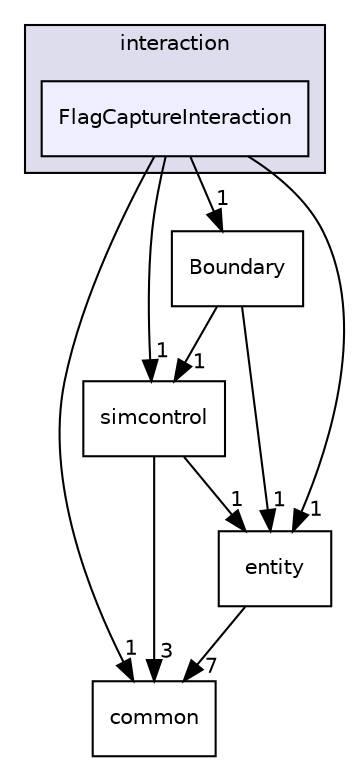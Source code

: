 digraph "/root/scrimmage/scrimmage/include/scrimmage/plugins/interaction/FlagCaptureInteraction" {
  compound=true
  node [ fontsize="10", fontname="Helvetica"];
  edge [ labelfontsize="10", labelfontname="Helvetica"];
  subgraph clusterdir_e780a5c579cb35e946684e8694642ace {
    graph [ bgcolor="#ddddee", pencolor="black", label="interaction" fontname="Helvetica", fontsize="10", URL="dir_e780a5c579cb35e946684e8694642ace.html"]
  dir_4a5063dfb9a7975b25eac7485a01d9fb [shape=box, label="FlagCaptureInteraction", style="filled", fillcolor="#eeeeff", pencolor="black", URL="dir_4a5063dfb9a7975b25eac7485a01d9fb.html"];
  }
  dir_edb592701dc45cc21f3d1cc2e72efe9a [shape=box label="common" URL="dir_edb592701dc45cc21f3d1cc2e72efe9a.html"];
  dir_8dabc27971b3bc145bbcc2e849e82380 [shape=box label="simcontrol" URL="dir_8dabc27971b3bc145bbcc2e849e82380.html"];
  dir_5ef164da32927a27aef05eae2283c928 [shape=box label="entity" URL="dir_5ef164da32927a27aef05eae2283c928.html"];
  dir_e8a768538ce905a52077121b8a8c65c5 [shape=box label="Boundary" URL="dir_e8a768538ce905a52077121b8a8c65c5.html"];
  dir_8dabc27971b3bc145bbcc2e849e82380->dir_edb592701dc45cc21f3d1cc2e72efe9a [headlabel="3", labeldistance=1.5 headhref="dir_000151_000007.html"];
  dir_8dabc27971b3bc145bbcc2e849e82380->dir_5ef164da32927a27aef05eae2283c928 [headlabel="1", labeldistance=1.5 headhref="dir_000151_000008.html"];
  dir_4a5063dfb9a7975b25eac7485a01d9fb->dir_edb592701dc45cc21f3d1cc2e72efe9a [headlabel="1", labeldistance=1.5 headhref="dir_000090_000007.html"];
  dir_4a5063dfb9a7975b25eac7485a01d9fb->dir_8dabc27971b3bc145bbcc2e849e82380 [headlabel="1", labeldistance=1.5 headhref="dir_000090_000151.html"];
  dir_4a5063dfb9a7975b25eac7485a01d9fb->dir_5ef164da32927a27aef05eae2283c928 [headlabel="1", labeldistance=1.5 headhref="dir_000090_000008.html"];
  dir_4a5063dfb9a7975b25eac7485a01d9fb->dir_e8a768538ce905a52077121b8a8c65c5 [headlabel="1", labeldistance=1.5 headhref="dir_000090_000085.html"];
  dir_5ef164da32927a27aef05eae2283c928->dir_edb592701dc45cc21f3d1cc2e72efe9a [headlabel="7", labeldistance=1.5 headhref="dir_000008_000007.html"];
  dir_e8a768538ce905a52077121b8a8c65c5->dir_8dabc27971b3bc145bbcc2e849e82380 [headlabel="1", labeldistance=1.5 headhref="dir_000085_000151.html"];
  dir_e8a768538ce905a52077121b8a8c65c5->dir_5ef164da32927a27aef05eae2283c928 [headlabel="1", labeldistance=1.5 headhref="dir_000085_000008.html"];
}

